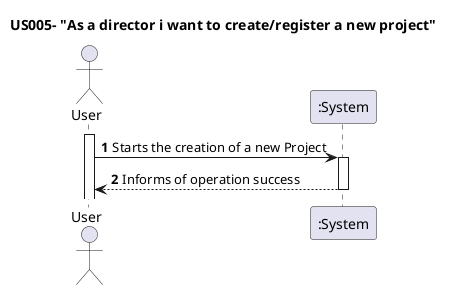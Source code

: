 @startuml
'https://plantuml.com/sequence-diagram

title US005- "As a director i want to create/register a new project"

autoactivate on
autonumber

actor "User" as User
participant ":System" as System

activate User

User -> System: Starts the creation of a new Project
System --> User: Informs of operation success

@enduml